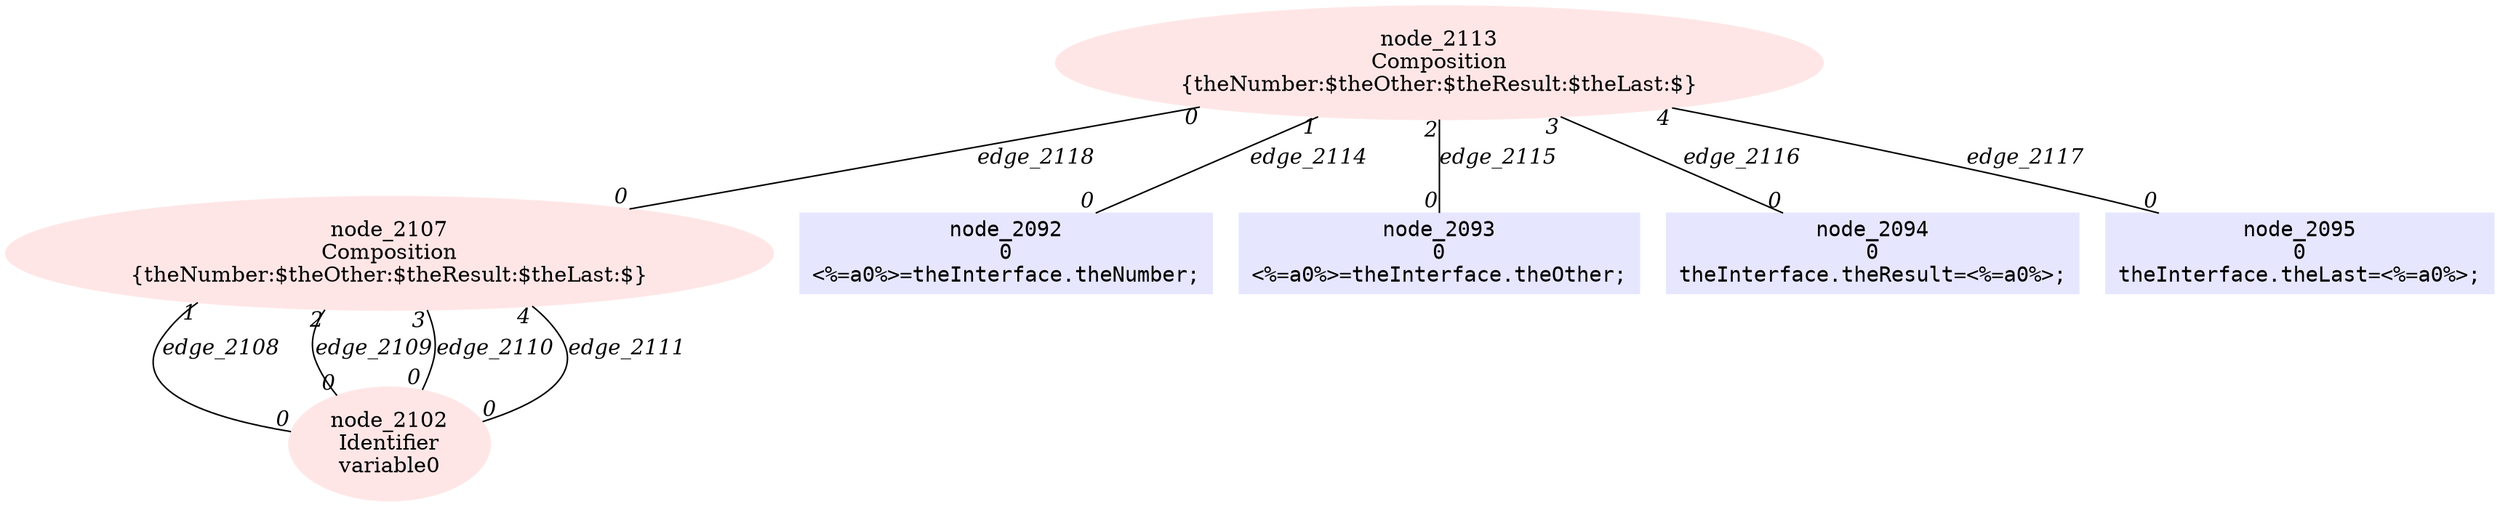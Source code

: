 digraph g{node_2102 [shape=ellipse, style=filled, color="0.0 0.1 1.0", label="node_2102
Identifier
variable0" ]
node_2107 [shape=ellipse, style=filled, color="0.0 0.1 1.0", label="node_2107
Composition
{theNumber:$theOther:$theResult:$theLast:$}" ]
node_2113 [shape=ellipse, style=filled, color="0.0 0.1 1.0", label="node_2113
Composition
{theNumber:$theOther:$theResult:$theLast:$}" ]
node_2092 [shape=box, style=filled, color="0.66 0.1 1.0", fontname="Courier", label="node_2092
0
<%=a0%>=theInterface.theNumber;
" ]
node_2093 [shape=box, style=filled, color="0.66 0.1 1.0", fontname="Courier", label="node_2093
0
<%=a0%>=theInterface.theOther;
" ]
node_2094 [shape=box, style=filled, color="0.66 0.1 1.0", fontname="Courier", label="node_2094
0
theInterface.theResult=<%=a0%>;
" ]
node_2095 [shape=box, style=filled, color="0.66 0.1 1.0", fontname="Courier", label="node_2095
0
theInterface.theLast=<%=a0%>;
" ]
node_2107 -> node_2102 [dir=none, arrowHead=none, fontname="Times-Italic", label="edge_2108",  headlabel="0", taillabel="1" ]
node_2107 -> node_2102 [dir=none, arrowHead=none, fontname="Times-Italic", label="edge_2109",  headlabel="0", taillabel="2" ]
node_2107 -> node_2102 [dir=none, arrowHead=none, fontname="Times-Italic", label="edge_2110",  headlabel="0", taillabel="3" ]
node_2107 -> node_2102 [dir=none, arrowHead=none, fontname="Times-Italic", label="edge_2111",  headlabel="0", taillabel="4" ]
node_2113 -> node_2092 [dir=none, arrowHead=none, fontname="Times-Italic", label="edge_2114",  headlabel="0", taillabel="1" ]
node_2113 -> node_2093 [dir=none, arrowHead=none, fontname="Times-Italic", label="edge_2115",  headlabel="0", taillabel="2" ]
node_2113 -> node_2094 [dir=none, arrowHead=none, fontname="Times-Italic", label="edge_2116",  headlabel="0", taillabel="3" ]
node_2113 -> node_2095 [dir=none, arrowHead=none, fontname="Times-Italic", label="edge_2117",  headlabel="0", taillabel="4" ]
node_2113 -> node_2107 [dir=none, arrowHead=none, fontname="Times-Italic", label="edge_2118",  headlabel="0", taillabel="0" ]
}